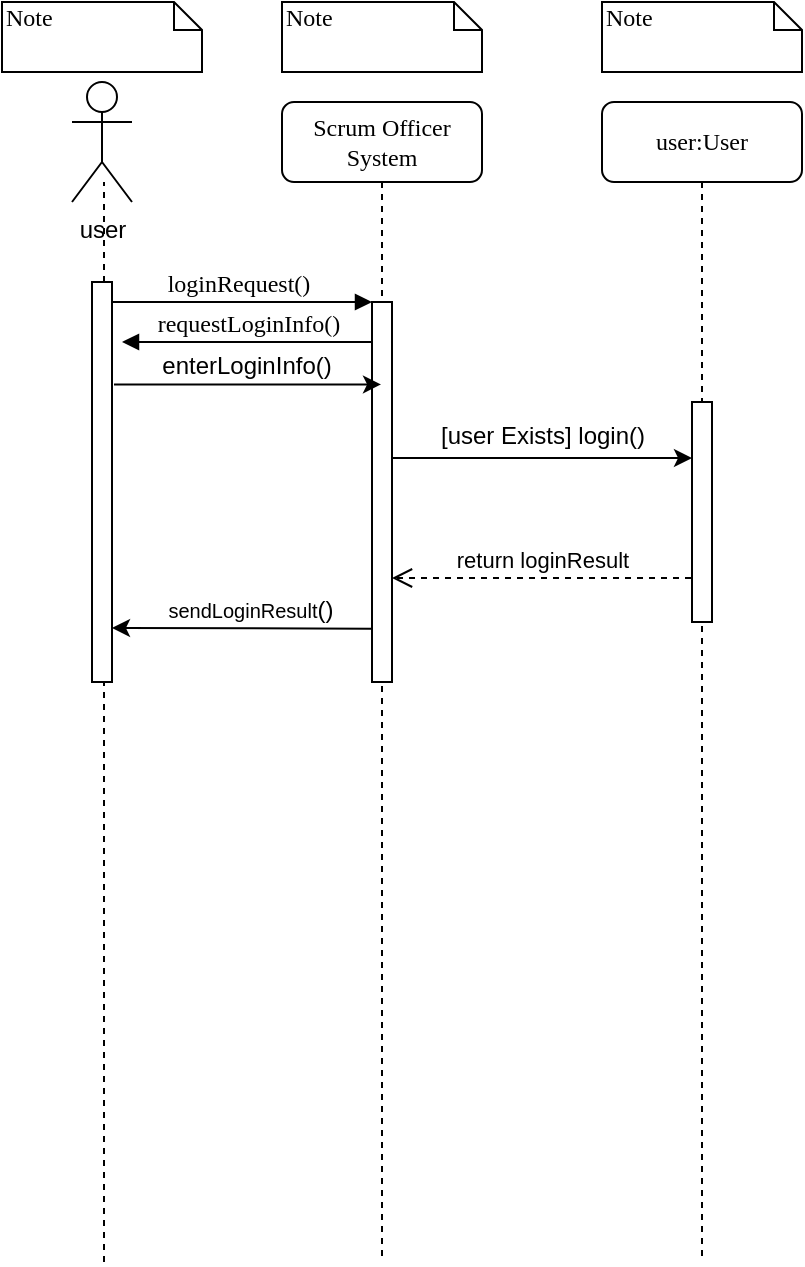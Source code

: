 <mxfile version="10.6.6" type="device"><diagram name="Page-1" id="13e1069c-82ec-6db2-03f1-153e76fe0fe0"><mxGraphModel dx="1042" dy="485" grid="1" gridSize="10" guides="1" tooltips="1" connect="1" arrows="1" fold="1" page="1" pageScale="1" pageWidth="1100" pageHeight="850" background="#ffffff" math="0" shadow="0"><root><mxCell id="0"/><mxCell id="1" parent="0"/><mxCell id="7baba1c4bc27f4b0-2" value="Scrum Officer System&lt;br&gt;" style="shape=umlLifeline;perimeter=lifelinePerimeter;whiteSpace=wrap;html=1;container=1;collapsible=0;recursiveResize=0;outlineConnect=0;rounded=1;shadow=0;comic=0;labelBackgroundColor=none;strokeColor=#000000;strokeWidth=1;fillColor=#FFFFFF;fontFamily=Verdana;fontSize=12;fontColor=#000000;align=center;" parent="1" vertex="1"><mxGeometry x="240" y="80" width="100" height="580" as="geometry"/></mxCell><mxCell id="7baba1c4bc27f4b0-10" value="" style="html=1;points=[];perimeter=orthogonalPerimeter;rounded=0;shadow=0;comic=0;labelBackgroundColor=none;strokeColor=#000000;strokeWidth=1;fillColor=#FFFFFF;fontFamily=Verdana;fontSize=12;fontColor=#000000;align=center;" parent="7baba1c4bc27f4b0-2" vertex="1"><mxGeometry x="45" y="100" width="10" height="190" as="geometry"/></mxCell><mxCell id="7baba1c4bc27f4b0-3" value="user:User" style="shape=umlLifeline;perimeter=lifelinePerimeter;whiteSpace=wrap;html=1;container=1;collapsible=0;recursiveResize=0;outlineConnect=0;rounded=1;shadow=0;comic=0;labelBackgroundColor=none;strokeColor=#000000;strokeWidth=1;fillColor=#FFFFFF;fontFamily=Verdana;fontSize=12;fontColor=#000000;align=center;" parent="1" vertex="1"><mxGeometry x="400" y="80" width="100" height="580" as="geometry"/></mxCell><mxCell id="7baba1c4bc27f4b0-13" value="" style="html=1;points=[];perimeter=orthogonalPerimeter;rounded=0;shadow=0;comic=0;labelBackgroundColor=none;strokeColor=#000000;strokeWidth=1;fillColor=#FFFFFF;fontFamily=Verdana;fontSize=12;fontColor=#000000;align=center;" parent="7baba1c4bc27f4b0-3" vertex="1"><mxGeometry x="45" y="150" width="10" height="110" as="geometry"/></mxCell><mxCell id="7baba1c4bc27f4b0-11" value="loginRequest()&lt;br&gt;" style="html=1;verticalAlign=bottom;endArrow=block;entryX=0;entryY=0;labelBackgroundColor=none;fontFamily=Verdana;fontSize=12;edgeStyle=elbowEdgeStyle;elbow=vertical;" parent="1" target="7baba1c4bc27f4b0-10" edge="1"><mxGeometry relative="1" as="geometry"><mxPoint x="150" y="180" as="sourcePoint"/></mxGeometry></mxCell><mxCell id="7baba1c4bc27f4b0-14" value="requestLoginInfo()&lt;br&gt;" style="html=1;verticalAlign=bottom;endArrow=block;labelBackgroundColor=none;fontFamily=Verdana;fontSize=12;edgeStyle=elbowEdgeStyle;elbow=vertical;" parent="1" source="7baba1c4bc27f4b0-10" edge="1"><mxGeometry relative="1" as="geometry"><mxPoint x="370" y="200" as="sourcePoint"/><mxPoint x="160" y="200" as="targetPoint"/></mxGeometry></mxCell><mxCell id="7baba1c4bc27f4b0-40" value="Note" style="shape=note;whiteSpace=wrap;html=1;size=14;verticalAlign=top;align=left;spacingTop=-6;rounded=0;shadow=0;comic=0;labelBackgroundColor=none;strokeColor=#000000;strokeWidth=1;fillColor=#FFFFFF;fontFamily=Verdana;fontSize=12;fontColor=#000000;" parent="1" vertex="1"><mxGeometry x="100" y="30" width="100" height="35" as="geometry"/></mxCell><mxCell id="7baba1c4bc27f4b0-41" value="Note" style="shape=note;whiteSpace=wrap;html=1;size=14;verticalAlign=top;align=left;spacingTop=-6;rounded=0;shadow=0;comic=0;labelBackgroundColor=none;strokeColor=#000000;strokeWidth=1;fillColor=#FFFFFF;fontFamily=Verdana;fontSize=12;fontColor=#000000;" parent="1" vertex="1"><mxGeometry x="240" y="30" width="100" height="35" as="geometry"/></mxCell><mxCell id="7baba1c4bc27f4b0-42" value="Note" style="shape=note;whiteSpace=wrap;html=1;size=14;verticalAlign=top;align=left;spacingTop=-6;rounded=0;shadow=0;comic=0;labelBackgroundColor=none;strokeColor=#000000;strokeWidth=1;fillColor=#FFFFFF;fontFamily=Verdana;fontSize=12;fontColor=#000000;" parent="1" vertex="1"><mxGeometry x="400" y="30" width="100" height="35" as="geometry"/></mxCell><mxCell id="UUDC_ejij4yI92PAoC_O-2" value="" style="endArrow=none;dashed=1;html=1;" edge="1" parent="1" source="UUDC_ejij4yI92PAoC_O-12"><mxGeometry width="50" height="50" relative="1" as="geometry"><mxPoint x="151" y="660" as="sourcePoint"/><mxPoint x="151" y="120" as="targetPoint"/></mxGeometry></mxCell><mxCell id="UUDC_ejij4yI92PAoC_O-3" value="user&lt;br&gt;" style="shape=umlActor;html=1;verticalLabelPosition=bottom;verticalAlign=top;align=center;" vertex="1" parent="1"><mxGeometry x="135" y="70" width="30" height="60" as="geometry"/></mxCell><mxCell id="UUDC_ejij4yI92PAoC_O-4" value="" style="endArrow=classic;html=1;" edge="1" parent="1"><mxGeometry width="50" height="50" relative="1" as="geometry"><mxPoint x="295" y="258" as="sourcePoint"/><mxPoint x="445" y="258" as="targetPoint"/></mxGeometry></mxCell><mxCell id="UUDC_ejij4yI92PAoC_O-6" value="[user Exists] login()&lt;br&gt;" style="text;html=1;resizable=0;points=[];align=center;verticalAlign=middle;labelBackgroundColor=#ffffff;" vertex="1" connectable="0" parent="UUDC_ejij4yI92PAoC_O-4"><mxGeometry x="-0.427" y="7" relative="1" as="geometry"><mxPoint x="32" y="-4" as="offset"/></mxGeometry></mxCell><mxCell id="UUDC_ejij4yI92PAoC_O-9" value="return loginResult&lt;br&gt;" style="html=1;verticalAlign=bottom;endArrow=open;dashed=1;endSize=8;" edge="1" parent="1"><mxGeometry relative="1" as="geometry"><mxPoint x="444.5" y="318" as="sourcePoint"/><mxPoint x="295" y="318" as="targetPoint"/></mxGeometry></mxCell><mxCell id="UUDC_ejij4yI92PAoC_O-11" value="" style="endArrow=classic;html=1;exitX=0.5;exitY=0.859;exitDx=0;exitDy=0;exitPerimeter=0;" edge="1" parent="1"><mxGeometry width="50" height="50" relative="1" as="geometry"><mxPoint x="284.667" y="343.333" as="sourcePoint"/><mxPoint x="155" y="343" as="targetPoint"/><Array as="points"/></mxGeometry></mxCell><mxCell id="UUDC_ejij4yI92PAoC_O-18" value="&lt;font style=&quot;font-size: 10px&quot;&gt;sendLoginResult&lt;/font&gt;()" style="text;html=1;resizable=0;points=[];align=center;verticalAlign=middle;labelBackgroundColor=#ffffff;" vertex="1" connectable="0" parent="UUDC_ejij4yI92PAoC_O-11"><mxGeometry x="-0.151" y="1" relative="1" as="geometry"><mxPoint x="-6" y="-10" as="offset"/></mxGeometry></mxCell><mxCell id="UUDC_ejij4yI92PAoC_O-12" value="" style="html=1;points=[];perimeter=orthogonalPerimeter;" vertex="1" parent="1"><mxGeometry x="145" y="170" width="10" height="200" as="geometry"/></mxCell><mxCell id="UUDC_ejij4yI92PAoC_O-13" value="" style="endArrow=none;dashed=1;html=1;" edge="1" parent="1" target="UUDC_ejij4yI92PAoC_O-12"><mxGeometry width="50" height="50" relative="1" as="geometry"><mxPoint x="151" y="660" as="sourcePoint"/><mxPoint x="151" y="120" as="targetPoint"/></mxGeometry></mxCell><mxCell id="UUDC_ejij4yI92PAoC_O-16" value="" style="endArrow=classic;html=1;exitX=1.1;exitY=0.256;exitDx=0;exitDy=0;exitPerimeter=0;" edge="1" parent="1" source="UUDC_ejij4yI92PAoC_O-12" target="7baba1c4bc27f4b0-2"><mxGeometry width="50" height="50" relative="1" as="geometry"><mxPoint x="195" y="257.333" as="sourcePoint"/><mxPoint x="245" y="207.333" as="targetPoint"/></mxGeometry></mxCell><mxCell id="UUDC_ejij4yI92PAoC_O-17" value="enterLoginInfo()" style="text;html=1;resizable=0;points=[];align=center;verticalAlign=middle;labelBackgroundColor=#ffffff;" vertex="1" connectable="0" parent="UUDC_ejij4yI92PAoC_O-16"><mxGeometry x="0.176" y="4" relative="1" as="geometry"><mxPoint x="-13" y="-5" as="offset"/></mxGeometry></mxCell></root></mxGraphModel></diagram></mxfile>